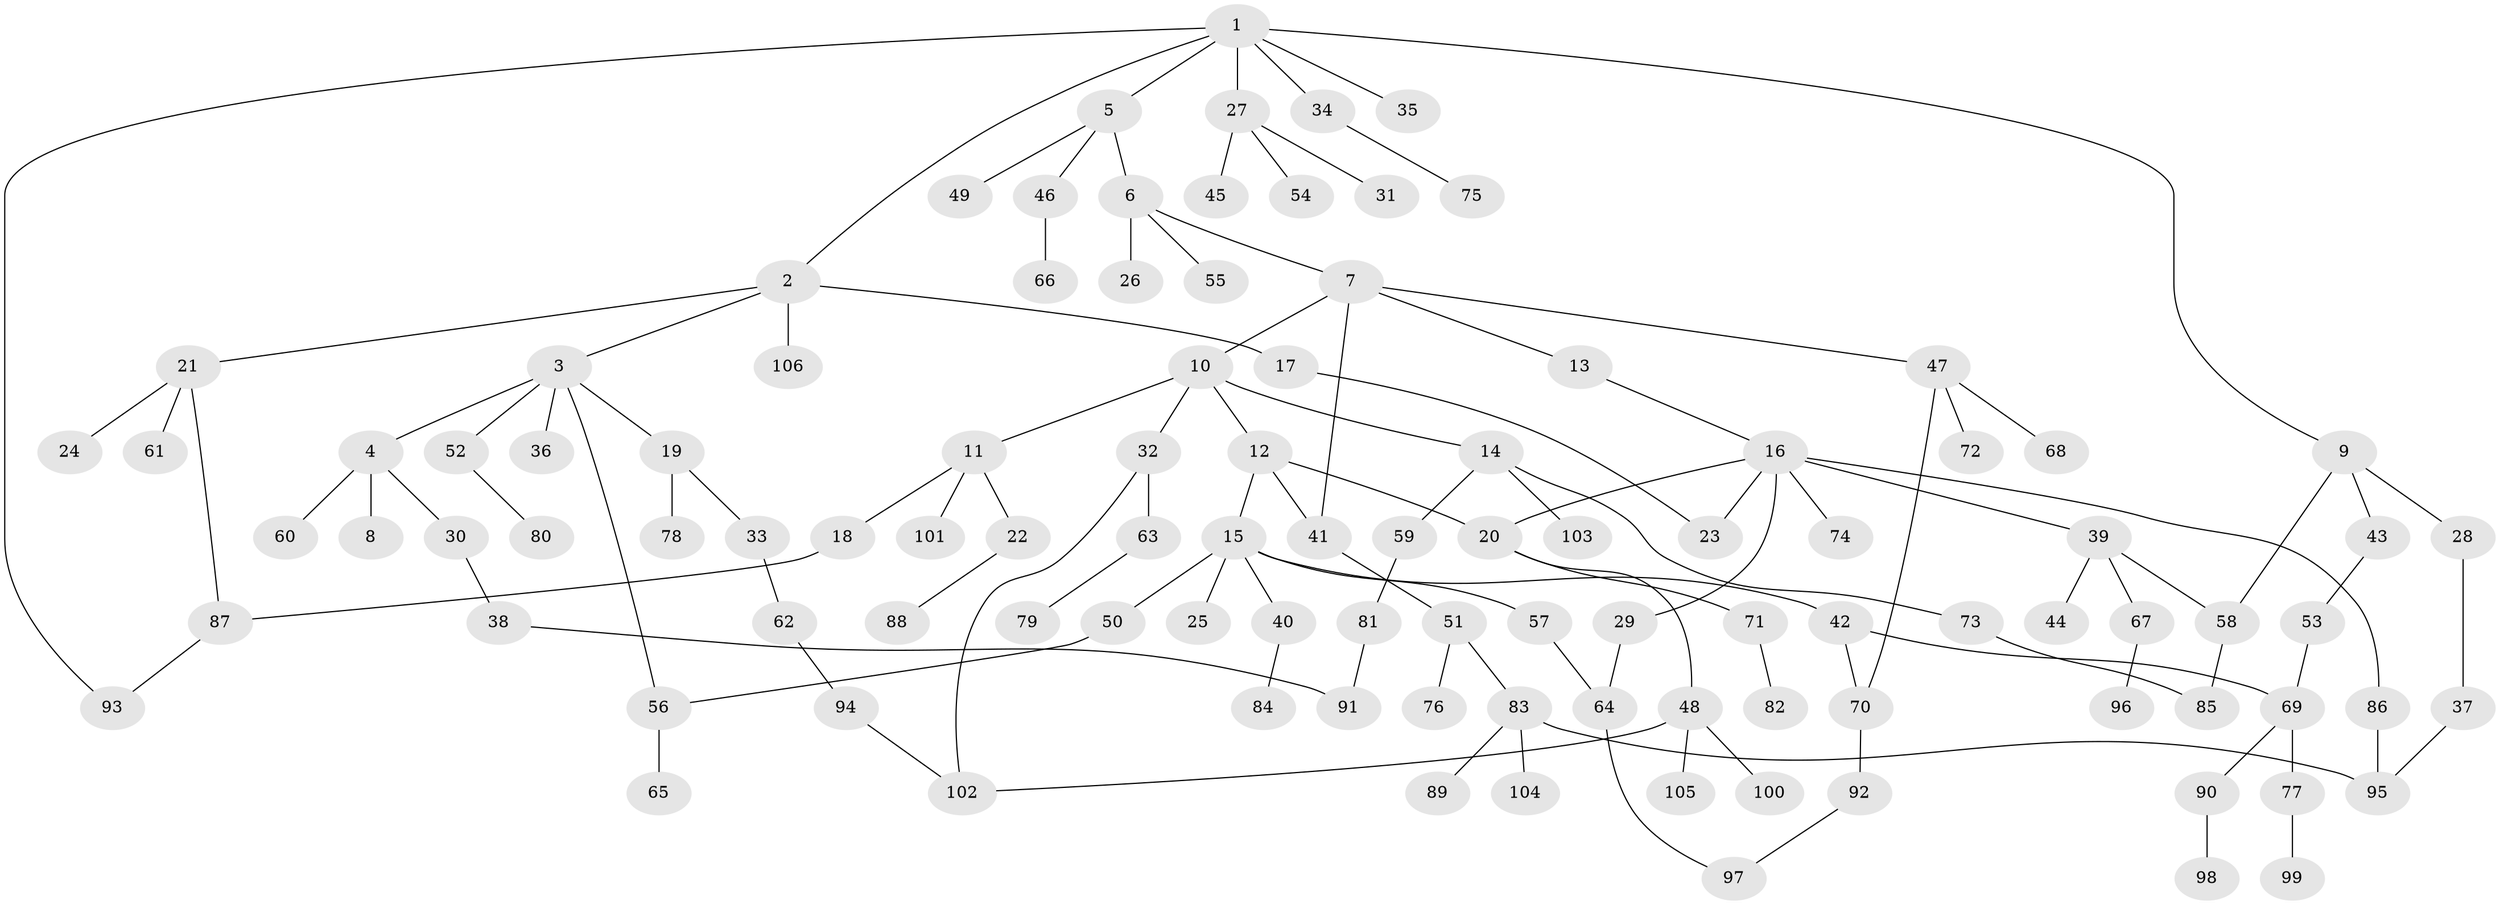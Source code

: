 // Generated by graph-tools (version 1.1) at 2025/42/03/09/25 04:42:06]
// undirected, 106 vertices, 122 edges
graph export_dot {
graph [start="1"]
  node [color=gray90,style=filled];
  1;
  2;
  3;
  4;
  5;
  6;
  7;
  8;
  9;
  10;
  11;
  12;
  13;
  14;
  15;
  16;
  17;
  18;
  19;
  20;
  21;
  22;
  23;
  24;
  25;
  26;
  27;
  28;
  29;
  30;
  31;
  32;
  33;
  34;
  35;
  36;
  37;
  38;
  39;
  40;
  41;
  42;
  43;
  44;
  45;
  46;
  47;
  48;
  49;
  50;
  51;
  52;
  53;
  54;
  55;
  56;
  57;
  58;
  59;
  60;
  61;
  62;
  63;
  64;
  65;
  66;
  67;
  68;
  69;
  70;
  71;
  72;
  73;
  74;
  75;
  76;
  77;
  78;
  79;
  80;
  81;
  82;
  83;
  84;
  85;
  86;
  87;
  88;
  89;
  90;
  91;
  92;
  93;
  94;
  95;
  96;
  97;
  98;
  99;
  100;
  101;
  102;
  103;
  104;
  105;
  106;
  1 -- 2;
  1 -- 5;
  1 -- 9;
  1 -- 27;
  1 -- 34;
  1 -- 35;
  1 -- 93;
  2 -- 3;
  2 -- 17;
  2 -- 21;
  2 -- 106;
  3 -- 4;
  3 -- 19;
  3 -- 36;
  3 -- 52;
  3 -- 56;
  4 -- 8;
  4 -- 30;
  4 -- 60;
  5 -- 6;
  5 -- 46;
  5 -- 49;
  6 -- 7;
  6 -- 26;
  6 -- 55;
  7 -- 10;
  7 -- 13;
  7 -- 47;
  7 -- 41;
  9 -- 28;
  9 -- 43;
  9 -- 58;
  10 -- 11;
  10 -- 12;
  10 -- 14;
  10 -- 32;
  11 -- 18;
  11 -- 22;
  11 -- 101;
  12 -- 15;
  12 -- 41;
  12 -- 20;
  13 -- 16;
  14 -- 59;
  14 -- 73;
  14 -- 103;
  15 -- 25;
  15 -- 40;
  15 -- 42;
  15 -- 50;
  15 -- 57;
  16 -- 20;
  16 -- 23;
  16 -- 29;
  16 -- 39;
  16 -- 74;
  16 -- 86;
  17 -- 23;
  18 -- 87;
  19 -- 33;
  19 -- 78;
  20 -- 48;
  20 -- 71;
  21 -- 24;
  21 -- 61;
  21 -- 87;
  22 -- 88;
  27 -- 31;
  27 -- 45;
  27 -- 54;
  28 -- 37;
  29 -- 64;
  30 -- 38;
  32 -- 63;
  32 -- 102;
  33 -- 62;
  34 -- 75;
  37 -- 95;
  38 -- 91;
  39 -- 44;
  39 -- 67;
  39 -- 58;
  40 -- 84;
  41 -- 51;
  42 -- 70;
  42 -- 69;
  43 -- 53;
  46 -- 66;
  47 -- 68;
  47 -- 70;
  47 -- 72;
  48 -- 100;
  48 -- 105;
  48 -- 102;
  50 -- 56;
  51 -- 76;
  51 -- 83;
  52 -- 80;
  53 -- 69;
  56 -- 65;
  57 -- 64;
  58 -- 85;
  59 -- 81;
  62 -- 94;
  63 -- 79;
  64 -- 97;
  67 -- 96;
  69 -- 77;
  69 -- 90;
  70 -- 92;
  71 -- 82;
  73 -- 85;
  77 -- 99;
  81 -- 91;
  83 -- 89;
  83 -- 104;
  83 -- 95;
  86 -- 95;
  87 -- 93;
  90 -- 98;
  92 -- 97;
  94 -- 102;
}
